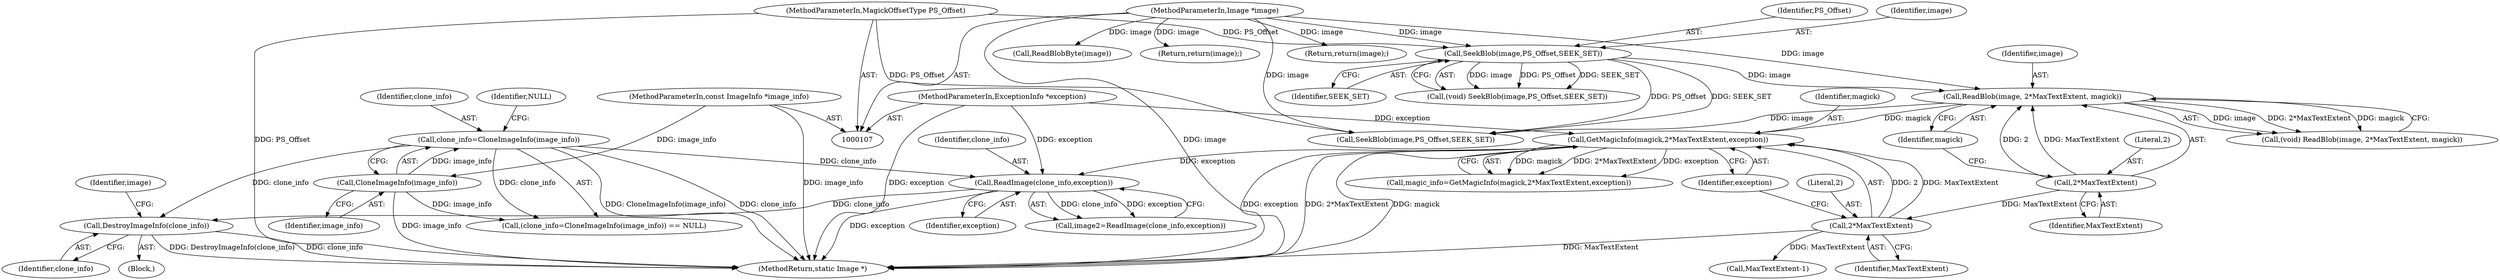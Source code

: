 digraph "0_ImageMagick_d23beebe7b1179fb75db1e85fbca3100e49593d9@pointer" {
"1000324" [label="(Call,DestroyImageInfo(clone_info))"];
"1000122" [label="(Call,clone_info=CloneImageInfo(image_info))"];
"1000124" [label="(Call,CloneImageInfo(image_info))"];
"1000109" [label="(MethodParameterIn,const ImageInfo *image_info)"];
"1000245" [label="(Call,ReadImage(clone_info,exception))"];
"1000195" [label="(Call,GetMagicInfo(magick,2*MaxTextExtent,exception))"];
"1000165" [label="(Call,ReadBlob(image, 2*MaxTextExtent, magick))"];
"1000159" [label="(Call,SeekBlob(image,PS_Offset,SEEK_SET))"];
"1000108" [label="(MethodParameterIn,Image *image)"];
"1000110" [label="(MethodParameterIn,MagickOffsetType PS_Offset)"];
"1000167" [label="(Call,2*MaxTextExtent)"];
"1000197" [label="(Call,2*MaxTextExtent)"];
"1000112" [label="(MethodParameterIn,ExceptionInfo *exception)"];
"1000327" [label="(Identifier,image)"];
"1000197" [label="(Call,2*MaxTextExtent)"];
"1000325" [label="(Identifier,clone_info)"];
"1000121" [label="(Call,(clone_info=CloneImageInfo(image_info)) == NULL)"];
"1000166" [label="(Identifier,image)"];
"1000326" [label="(Return,return(image);)"];
"1000126" [label="(Identifier,NULL)"];
"1000198" [label="(Literal,2)"];
"1000196" [label="(Identifier,magick)"];
"1000243" [label="(Call,image2=ReadImage(clone_info,exception))"];
"1000247" [label="(Identifier,exception)"];
"1000122" [label="(Call,clone_info=CloneImageInfo(image_info))"];
"1000246" [label="(Identifier,clone_info)"];
"1000186" [label="(Call,ReadBlobByte(image))"];
"1000167" [label="(Call,2*MaxTextExtent)"];
"1000157" [label="(Call,(void) SeekBlob(image,PS_Offset,SEEK_SET))"];
"1000109" [label="(MethodParameterIn,const ImageInfo *image_info)"];
"1000165" [label="(Call,ReadBlob(image, 2*MaxTextExtent, magick))"];
"1000110" [label="(MethodParameterIn,MagickOffsetType PS_Offset)"];
"1000113" [label="(Block,)"];
"1000161" [label="(Identifier,PS_Offset)"];
"1000108" [label="(MethodParameterIn,Image *image)"];
"1000160" [label="(Identifier,image)"];
"1000169" [label="(Identifier,MaxTextExtent)"];
"1000200" [label="(Identifier,exception)"];
"1000245" [label="(Call,ReadImage(clone_info,exception))"];
"1000124" [label="(Call,CloneImageInfo(image_info))"];
"1000159" [label="(Call,SeekBlob(image,PS_Offset,SEEK_SET))"];
"1000125" [label="(Identifier,image_info)"];
"1000162" [label="(Identifier,SEEK_SET)"];
"1000127" [label="(Return,return(image);)"];
"1000112" [label="(MethodParameterIn,ExceptionInfo *exception)"];
"1000168" [label="(Literal,2)"];
"1000163" [label="(Call,(void) ReadBlob(image, 2*MaxTextExtent, magick))"];
"1000233" [label="(Call,MaxTextExtent-1)"];
"1000195" [label="(Call,GetMagicInfo(magick,2*MaxTextExtent,exception))"];
"1000170" [label="(Identifier,magick)"];
"1000173" [label="(Call,SeekBlob(image,PS_Offset,SEEK_SET))"];
"1000328" [label="(MethodReturn,static Image *)"];
"1000199" [label="(Identifier,MaxTextExtent)"];
"1000193" [label="(Call,magic_info=GetMagicInfo(magick,2*MaxTextExtent,exception))"];
"1000123" [label="(Identifier,clone_info)"];
"1000324" [label="(Call,DestroyImageInfo(clone_info))"];
"1000324" -> "1000113"  [label="AST: "];
"1000324" -> "1000325"  [label="CFG: "];
"1000325" -> "1000324"  [label="AST: "];
"1000327" -> "1000324"  [label="CFG: "];
"1000324" -> "1000328"  [label="DDG: DestroyImageInfo(clone_info)"];
"1000324" -> "1000328"  [label="DDG: clone_info"];
"1000122" -> "1000324"  [label="DDG: clone_info"];
"1000245" -> "1000324"  [label="DDG: clone_info"];
"1000122" -> "1000121"  [label="AST: "];
"1000122" -> "1000124"  [label="CFG: "];
"1000123" -> "1000122"  [label="AST: "];
"1000124" -> "1000122"  [label="AST: "];
"1000126" -> "1000122"  [label="CFG: "];
"1000122" -> "1000328"  [label="DDG: clone_info"];
"1000122" -> "1000328"  [label="DDG: CloneImageInfo(image_info)"];
"1000122" -> "1000121"  [label="DDG: clone_info"];
"1000124" -> "1000122"  [label="DDG: image_info"];
"1000122" -> "1000245"  [label="DDG: clone_info"];
"1000124" -> "1000125"  [label="CFG: "];
"1000125" -> "1000124"  [label="AST: "];
"1000124" -> "1000328"  [label="DDG: image_info"];
"1000124" -> "1000121"  [label="DDG: image_info"];
"1000109" -> "1000124"  [label="DDG: image_info"];
"1000109" -> "1000107"  [label="AST: "];
"1000109" -> "1000328"  [label="DDG: image_info"];
"1000245" -> "1000243"  [label="AST: "];
"1000245" -> "1000247"  [label="CFG: "];
"1000246" -> "1000245"  [label="AST: "];
"1000247" -> "1000245"  [label="AST: "];
"1000243" -> "1000245"  [label="CFG: "];
"1000245" -> "1000328"  [label="DDG: exception"];
"1000245" -> "1000243"  [label="DDG: clone_info"];
"1000245" -> "1000243"  [label="DDG: exception"];
"1000195" -> "1000245"  [label="DDG: exception"];
"1000112" -> "1000245"  [label="DDG: exception"];
"1000195" -> "1000193"  [label="AST: "];
"1000195" -> "1000200"  [label="CFG: "];
"1000196" -> "1000195"  [label="AST: "];
"1000197" -> "1000195"  [label="AST: "];
"1000200" -> "1000195"  [label="AST: "];
"1000193" -> "1000195"  [label="CFG: "];
"1000195" -> "1000328"  [label="DDG: exception"];
"1000195" -> "1000328"  [label="DDG: 2*MaxTextExtent"];
"1000195" -> "1000328"  [label="DDG: magick"];
"1000195" -> "1000193"  [label="DDG: magick"];
"1000195" -> "1000193"  [label="DDG: 2*MaxTextExtent"];
"1000195" -> "1000193"  [label="DDG: exception"];
"1000165" -> "1000195"  [label="DDG: magick"];
"1000197" -> "1000195"  [label="DDG: 2"];
"1000197" -> "1000195"  [label="DDG: MaxTextExtent"];
"1000112" -> "1000195"  [label="DDG: exception"];
"1000165" -> "1000163"  [label="AST: "];
"1000165" -> "1000170"  [label="CFG: "];
"1000166" -> "1000165"  [label="AST: "];
"1000167" -> "1000165"  [label="AST: "];
"1000170" -> "1000165"  [label="AST: "];
"1000163" -> "1000165"  [label="CFG: "];
"1000165" -> "1000163"  [label="DDG: image"];
"1000165" -> "1000163"  [label="DDG: 2*MaxTextExtent"];
"1000165" -> "1000163"  [label="DDG: magick"];
"1000159" -> "1000165"  [label="DDG: image"];
"1000108" -> "1000165"  [label="DDG: image"];
"1000167" -> "1000165"  [label="DDG: 2"];
"1000167" -> "1000165"  [label="DDG: MaxTextExtent"];
"1000165" -> "1000173"  [label="DDG: image"];
"1000159" -> "1000157"  [label="AST: "];
"1000159" -> "1000162"  [label="CFG: "];
"1000160" -> "1000159"  [label="AST: "];
"1000161" -> "1000159"  [label="AST: "];
"1000162" -> "1000159"  [label="AST: "];
"1000157" -> "1000159"  [label="CFG: "];
"1000159" -> "1000157"  [label="DDG: image"];
"1000159" -> "1000157"  [label="DDG: PS_Offset"];
"1000159" -> "1000157"  [label="DDG: SEEK_SET"];
"1000108" -> "1000159"  [label="DDG: image"];
"1000110" -> "1000159"  [label="DDG: PS_Offset"];
"1000159" -> "1000173"  [label="DDG: PS_Offset"];
"1000159" -> "1000173"  [label="DDG: SEEK_SET"];
"1000108" -> "1000107"  [label="AST: "];
"1000108" -> "1000328"  [label="DDG: image"];
"1000108" -> "1000127"  [label="DDG: image"];
"1000108" -> "1000173"  [label="DDG: image"];
"1000108" -> "1000186"  [label="DDG: image"];
"1000108" -> "1000326"  [label="DDG: image"];
"1000110" -> "1000107"  [label="AST: "];
"1000110" -> "1000328"  [label="DDG: PS_Offset"];
"1000110" -> "1000173"  [label="DDG: PS_Offset"];
"1000167" -> "1000169"  [label="CFG: "];
"1000168" -> "1000167"  [label="AST: "];
"1000169" -> "1000167"  [label="AST: "];
"1000170" -> "1000167"  [label="CFG: "];
"1000167" -> "1000197"  [label="DDG: MaxTextExtent"];
"1000197" -> "1000199"  [label="CFG: "];
"1000198" -> "1000197"  [label="AST: "];
"1000199" -> "1000197"  [label="AST: "];
"1000200" -> "1000197"  [label="CFG: "];
"1000197" -> "1000328"  [label="DDG: MaxTextExtent"];
"1000197" -> "1000233"  [label="DDG: MaxTextExtent"];
"1000112" -> "1000107"  [label="AST: "];
"1000112" -> "1000328"  [label="DDG: exception"];
}
